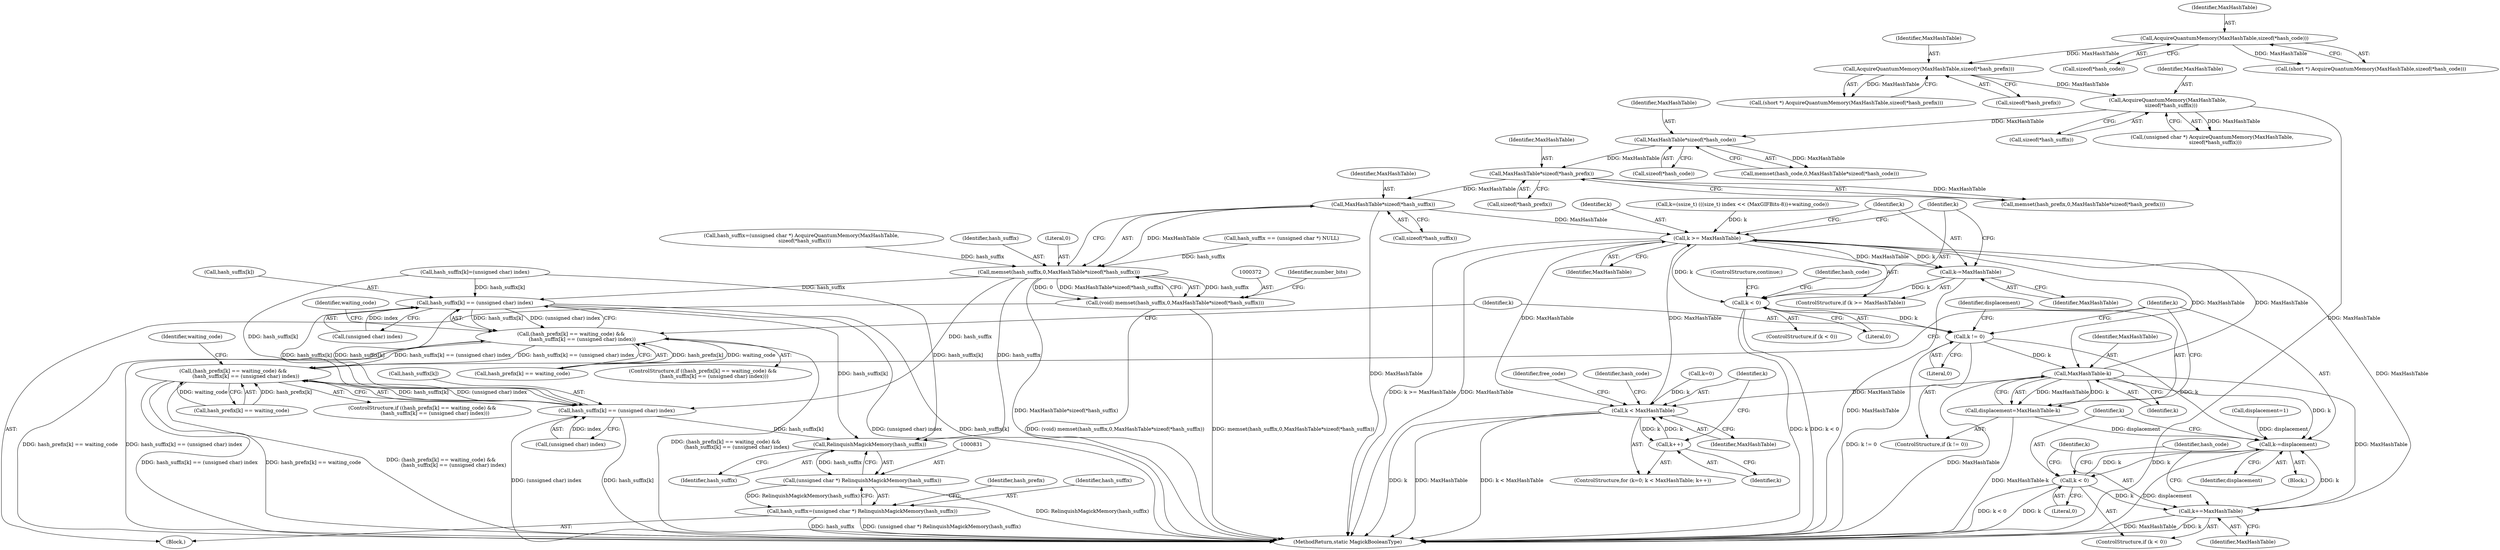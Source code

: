 digraph "0_ImageMagick6_61135001a625364e29bdce83832f043eebde7b5a_0@API" {
"1000376" [label="(Call,MaxHashTable*sizeof(*hash_suffix))"];
"1000366" [label="(Call,MaxHashTable*sizeof(*hash_prefix))"];
"1000356" [label="(Call,MaxHashTable*sizeof(*hash_code))"];
"1000261" [label="(Call,AcquireQuantumMemory(MaxHashTable,\n    sizeof(*hash_suffix)))"];
"1000252" [label="(Call,AcquireQuantumMemory(MaxHashTable,sizeof(*hash_prefix)))"];
"1000243" [label="(Call,AcquireQuantumMemory(MaxHashTable,sizeof(*hash_code)))"];
"1000373" [label="(Call,memset(hash_suffix,0,MaxHashTable*sizeof(*hash_suffix)))"];
"1000371" [label="(Call,(void) memset(hash_suffix,0,MaxHashTable*sizeof(*hash_suffix)))"];
"1000558" [label="(Call,hash_suffix[k] == (unsigned char) index)"];
"1000552" [label="(Call,(hash_prefix[k] == waiting_code) &&\n              (hash_suffix[k] == (unsigned char) index))"];
"1000601" [label="(Call,(hash_prefix[k] == waiting_code) &&\n                (hash_suffix[k] == (unsigned char) index))"];
"1000607" [label="(Call,hash_suffix[k] == (unsigned char) index)"];
"1000832" [label="(Call,RelinquishMagickMemory(hash_suffix))"];
"1000830" [label="(Call,(unsigned char *) RelinquishMagickMemory(hash_suffix))"];
"1000828" [label="(Call,hash_suffix=(unsigned char *) RelinquishMagickMemory(hash_suffix))"];
"1000533" [label="(Call,k >= MaxHashTable)"];
"1000536" [label="(Call,k-=MaxHashTable)"];
"1000540" [label="(Call,k < 0)"];
"1000573" [label="(Call,k != 0)"];
"1000578" [label="(Call,MaxHashTable-k)"];
"1000576" [label="(Call,displacement=MaxHashTable-k)"];
"1000583" [label="(Call,k-=displacement)"];
"1000587" [label="(Call,k < 0)"];
"1000590" [label="(Call,k+=MaxHashTable)"];
"1000662" [label="(Call,k < MaxHashTable)"];
"1000665" [label="(Call,k++)"];
"1000830" [label="(Call,(unsigned char *) RelinquishMagickMemory(hash_suffix))"];
"1000584" [label="(Identifier,k)"];
"1000253" [label="(Identifier,MaxHashTable)"];
"1000586" [label="(ControlStructure,if (k < 0))"];
"1000243" [label="(Call,AcquireQuantumMemory(MaxHashTable,sizeof(*hash_code)))"];
"1000585" [label="(Identifier,displacement)"];
"1000538" [label="(Identifier,MaxHashTable)"];
"1000608" [label="(Call,hash_suffix[k])"];
"1000533" [label="(Call,k >= MaxHashTable)"];
"1000358" [label="(Call,sizeof(*hash_code))"];
"1000578" [label="(Call,MaxHashTable-k)"];
"1000263" [label="(Call,sizeof(*hash_suffix))"];
"1000611" [label="(Call,(unsigned char) index)"];
"1000371" [label="(Call,(void) memset(hash_suffix,0,MaxHashTable*sizeof(*hash_suffix)))"];
"1000588" [label="(Identifier,k)"];
"1000378" [label="(Call,sizeof(*hash_suffix))"];
"1000582" [label="(Block,)"];
"1000607" [label="(Call,hash_suffix[k] == (unsigned char) index)"];
"1000575" [label="(Literal,0)"];
"1000659" [label="(Call,k=0)"];
"1000551" [label="(ControlStructure,if ((hash_prefix[k] == waiting_code) &&\n              (hash_suffix[k] == (unsigned char) index)))"];
"1000285" [label="(Call,hash_suffix == (unsigned char *) NULL)"];
"1000664" [label="(Identifier,MaxHashTable)"];
"1000501" [label="(Call,displacement=1)"];
"1000257" [label="(Call,hash_suffix=(unsigned char *) AcquireQuantumMemory(MaxHashTable,\n    sizeof(*hash_suffix)))"];
"1000250" [label="(Call,(short *) AcquireQuantumMemory(MaxHashTable,sizeof(*hash_prefix)))"];
"1000590" [label="(Call,k+=MaxHashTable)"];
"1000567" [label="(Identifier,waiting_code)"];
"1000601" [label="(Call,(hash_prefix[k] == waiting_code) &&\n                (hash_suffix[k] == (unsigned char) index))"];
"1000357" [label="(Identifier,MaxHashTable)"];
"1000663" [label="(Identifier,k)"];
"1000534" [label="(Identifier,k)"];
"1000658" [label="(ControlStructure,for (k=0; k < MaxHashTable; k++))"];
"1000559" [label="(Call,hash_suffix[k])"];
"1000374" [label="(Identifier,hash_suffix)"];
"1000368" [label="(Call,sizeof(*hash_prefix))"];
"1000366" [label="(Call,MaxHashTable*sizeof(*hash_prefix))"];
"1000662" [label="(Call,k < MaxHashTable)"];
"1000589" [label="(Literal,0)"];
"1000536" [label="(Call,k-=MaxHashTable)"];
"1000382" [label="(Identifier,number_bits)"];
"1000376" [label="(Call,MaxHashTable*sizeof(*hash_suffix))"];
"1000547" [label="(Identifier,hash_code)"];
"1000259" [label="(Call,(unsigned char *) AcquireQuantumMemory(MaxHashTable,\n    sizeof(*hash_suffix)))"];
"1000673" [label="(Identifier,free_code)"];
"1000649" [label="(Call,hash_suffix[k]=(unsigned char) index)"];
"1000665" [label="(Call,k++)"];
"1000577" [label="(Identifier,displacement)"];
"1000353" [label="(Call,memset(hash_code,0,MaxHashTable*sizeof(*hash_code)))"];
"1000367" [label="(Identifier,MaxHashTable)"];
"1000572" [label="(ControlStructure,if (k != 0))"];
"1000669" [label="(Identifier,hash_code)"];
"1000552" [label="(Call,(hash_prefix[k] == waiting_code) &&\n              (hash_suffix[k] == (unsigned char) index))"];
"1000254" [label="(Call,sizeof(*hash_prefix))"];
"1000519" [label="(Call,k=(ssize_t) (((size_t) index << (MaxGIFBits-8))+waiting_code))"];
"1000835" [label="(Identifier,hash_prefix)"];
"1000537" [label="(Identifier,k)"];
"1000580" [label="(Identifier,k)"];
"1000244" [label="(Identifier,MaxHashTable)"];
"1000591" [label="(Identifier,k)"];
"1000558" [label="(Call,hash_suffix[k] == (unsigned char) index)"];
"1000616" [label="(Identifier,waiting_code)"];
"1000363" [label="(Call,memset(hash_prefix,0,MaxHashTable*sizeof(*hash_prefix)))"];
"1000540" [label="(Call,k < 0)"];
"1000576" [label="(Call,displacement=MaxHashTable-k)"];
"1000117" [label="(Block,)"];
"1000832" [label="(Call,RelinquishMagickMemory(hash_suffix))"];
"1000539" [label="(ControlStructure,if (k < 0))"];
"1000252" [label="(Call,AcquireQuantumMemory(MaxHashTable,sizeof(*hash_prefix)))"];
"1000373" [label="(Call,memset(hash_suffix,0,MaxHashTable*sizeof(*hash_suffix)))"];
"1000854" [label="(MethodReturn,static MagickBooleanType)"];
"1000592" [label="(Identifier,MaxHashTable)"];
"1000833" [label="(Identifier,hash_suffix)"];
"1000535" [label="(Identifier,MaxHashTable)"];
"1000377" [label="(Identifier,MaxHashTable)"];
"1000553" [label="(Call,hash_prefix[k] == waiting_code)"];
"1000543" [label="(ControlStructure,continue;)"];
"1000573" [label="(Call,k != 0)"];
"1000596" [label="(Identifier,hash_code)"];
"1000562" [label="(Call,(unsigned char) index)"];
"1000245" [label="(Call,sizeof(*hash_code))"];
"1000532" [label="(ControlStructure,if (k >= MaxHashTable))"];
"1000356" [label="(Call,MaxHashTable*sizeof(*hash_code))"];
"1000829" [label="(Identifier,hash_suffix)"];
"1000262" [label="(Identifier,MaxHashTable)"];
"1000541" [label="(Identifier,k)"];
"1000583" [label="(Call,k-=displacement)"];
"1000602" [label="(Call,hash_prefix[k] == waiting_code)"];
"1000241" [label="(Call,(short *) AcquireQuantumMemory(MaxHashTable,sizeof(*hash_code)))"];
"1000574" [label="(Identifier,k)"];
"1000542" [label="(Literal,0)"];
"1000587" [label="(Call,k < 0)"];
"1000579" [label="(Identifier,MaxHashTable)"];
"1000828" [label="(Call,hash_suffix=(unsigned char *) RelinquishMagickMemory(hash_suffix))"];
"1000375" [label="(Literal,0)"];
"1000261" [label="(Call,AcquireQuantumMemory(MaxHashTable,\n    sizeof(*hash_suffix)))"];
"1000666" [label="(Identifier,k)"];
"1000600" [label="(ControlStructure,if ((hash_prefix[k] == waiting_code) &&\n                (hash_suffix[k] == (unsigned char) index)))"];
"1000376" -> "1000373"  [label="AST: "];
"1000376" -> "1000378"  [label="CFG: "];
"1000377" -> "1000376"  [label="AST: "];
"1000378" -> "1000376"  [label="AST: "];
"1000373" -> "1000376"  [label="CFG: "];
"1000376" -> "1000854"  [label="DDG: MaxHashTable"];
"1000376" -> "1000373"  [label="DDG: MaxHashTable"];
"1000366" -> "1000376"  [label="DDG: MaxHashTable"];
"1000376" -> "1000533"  [label="DDG: MaxHashTable"];
"1000366" -> "1000363"  [label="AST: "];
"1000366" -> "1000368"  [label="CFG: "];
"1000367" -> "1000366"  [label="AST: "];
"1000368" -> "1000366"  [label="AST: "];
"1000363" -> "1000366"  [label="CFG: "];
"1000366" -> "1000363"  [label="DDG: MaxHashTable"];
"1000356" -> "1000366"  [label="DDG: MaxHashTable"];
"1000356" -> "1000353"  [label="AST: "];
"1000356" -> "1000358"  [label="CFG: "];
"1000357" -> "1000356"  [label="AST: "];
"1000358" -> "1000356"  [label="AST: "];
"1000353" -> "1000356"  [label="CFG: "];
"1000356" -> "1000353"  [label="DDG: MaxHashTable"];
"1000261" -> "1000356"  [label="DDG: MaxHashTable"];
"1000261" -> "1000259"  [label="AST: "];
"1000261" -> "1000263"  [label="CFG: "];
"1000262" -> "1000261"  [label="AST: "];
"1000263" -> "1000261"  [label="AST: "];
"1000259" -> "1000261"  [label="CFG: "];
"1000261" -> "1000854"  [label="DDG: MaxHashTable"];
"1000261" -> "1000259"  [label="DDG: MaxHashTable"];
"1000252" -> "1000261"  [label="DDG: MaxHashTable"];
"1000252" -> "1000250"  [label="AST: "];
"1000252" -> "1000254"  [label="CFG: "];
"1000253" -> "1000252"  [label="AST: "];
"1000254" -> "1000252"  [label="AST: "];
"1000250" -> "1000252"  [label="CFG: "];
"1000252" -> "1000250"  [label="DDG: MaxHashTable"];
"1000243" -> "1000252"  [label="DDG: MaxHashTable"];
"1000243" -> "1000241"  [label="AST: "];
"1000243" -> "1000245"  [label="CFG: "];
"1000244" -> "1000243"  [label="AST: "];
"1000245" -> "1000243"  [label="AST: "];
"1000241" -> "1000243"  [label="CFG: "];
"1000243" -> "1000241"  [label="DDG: MaxHashTable"];
"1000373" -> "1000371"  [label="AST: "];
"1000374" -> "1000373"  [label="AST: "];
"1000375" -> "1000373"  [label="AST: "];
"1000371" -> "1000373"  [label="CFG: "];
"1000373" -> "1000854"  [label="DDG: MaxHashTable*sizeof(*hash_suffix)"];
"1000373" -> "1000371"  [label="DDG: hash_suffix"];
"1000373" -> "1000371"  [label="DDG: 0"];
"1000373" -> "1000371"  [label="DDG: MaxHashTable*sizeof(*hash_suffix)"];
"1000285" -> "1000373"  [label="DDG: hash_suffix"];
"1000257" -> "1000373"  [label="DDG: hash_suffix"];
"1000373" -> "1000558"  [label="DDG: hash_suffix"];
"1000373" -> "1000607"  [label="DDG: hash_suffix"];
"1000373" -> "1000832"  [label="DDG: hash_suffix"];
"1000371" -> "1000117"  [label="AST: "];
"1000372" -> "1000371"  [label="AST: "];
"1000382" -> "1000371"  [label="CFG: "];
"1000371" -> "1000854"  [label="DDG: memset(hash_suffix,0,MaxHashTable*sizeof(*hash_suffix))"];
"1000371" -> "1000854"  [label="DDG: (void) memset(hash_suffix,0,MaxHashTable*sizeof(*hash_suffix))"];
"1000558" -> "1000552"  [label="AST: "];
"1000558" -> "1000562"  [label="CFG: "];
"1000559" -> "1000558"  [label="AST: "];
"1000562" -> "1000558"  [label="AST: "];
"1000552" -> "1000558"  [label="CFG: "];
"1000558" -> "1000854"  [label="DDG: (unsigned char) index"];
"1000558" -> "1000854"  [label="DDG: hash_suffix[k]"];
"1000558" -> "1000552"  [label="DDG: hash_suffix[k]"];
"1000558" -> "1000552"  [label="DDG: (unsigned char) index"];
"1000649" -> "1000558"  [label="DDG: hash_suffix[k]"];
"1000607" -> "1000558"  [label="DDG: hash_suffix[k]"];
"1000562" -> "1000558"  [label="DDG: index"];
"1000558" -> "1000607"  [label="DDG: hash_suffix[k]"];
"1000558" -> "1000832"  [label="DDG: hash_suffix[k]"];
"1000552" -> "1000551"  [label="AST: "];
"1000552" -> "1000553"  [label="CFG: "];
"1000553" -> "1000552"  [label="AST: "];
"1000567" -> "1000552"  [label="CFG: "];
"1000574" -> "1000552"  [label="CFG: "];
"1000552" -> "1000854"  [label="DDG: hash_prefix[k] == waiting_code"];
"1000552" -> "1000854"  [label="DDG: hash_suffix[k] == (unsigned char) index"];
"1000552" -> "1000854"  [label="DDG: (hash_prefix[k] == waiting_code) &&\n              (hash_suffix[k] == (unsigned char) index)"];
"1000553" -> "1000552"  [label="DDG: hash_prefix[k]"];
"1000553" -> "1000552"  [label="DDG: waiting_code"];
"1000601" -> "1000552"  [label="DDG: hash_suffix[k] == (unsigned char) index"];
"1000552" -> "1000601"  [label="DDG: hash_suffix[k] == (unsigned char) index"];
"1000601" -> "1000600"  [label="AST: "];
"1000601" -> "1000602"  [label="CFG: "];
"1000601" -> "1000607"  [label="CFG: "];
"1000602" -> "1000601"  [label="AST: "];
"1000607" -> "1000601"  [label="AST: "];
"1000584" -> "1000601"  [label="CFG: "];
"1000616" -> "1000601"  [label="CFG: "];
"1000601" -> "1000854"  [label="DDG: hash_suffix[k] == (unsigned char) index"];
"1000601" -> "1000854"  [label="DDG: hash_prefix[k] == waiting_code"];
"1000601" -> "1000854"  [label="DDG: (hash_prefix[k] == waiting_code) &&\n                (hash_suffix[k] == (unsigned char) index)"];
"1000602" -> "1000601"  [label="DDG: hash_prefix[k]"];
"1000602" -> "1000601"  [label="DDG: waiting_code"];
"1000607" -> "1000601"  [label="DDG: hash_suffix[k]"];
"1000607" -> "1000601"  [label="DDG: (unsigned char) index"];
"1000607" -> "1000611"  [label="CFG: "];
"1000608" -> "1000607"  [label="AST: "];
"1000611" -> "1000607"  [label="AST: "];
"1000607" -> "1000854"  [label="DDG: hash_suffix[k]"];
"1000607" -> "1000854"  [label="DDG: (unsigned char) index"];
"1000649" -> "1000607"  [label="DDG: hash_suffix[k]"];
"1000611" -> "1000607"  [label="DDG: index"];
"1000607" -> "1000832"  [label="DDG: hash_suffix[k]"];
"1000832" -> "1000830"  [label="AST: "];
"1000832" -> "1000833"  [label="CFG: "];
"1000833" -> "1000832"  [label="AST: "];
"1000830" -> "1000832"  [label="CFG: "];
"1000832" -> "1000830"  [label="DDG: hash_suffix"];
"1000649" -> "1000832"  [label="DDG: hash_suffix[k]"];
"1000830" -> "1000828"  [label="AST: "];
"1000831" -> "1000830"  [label="AST: "];
"1000828" -> "1000830"  [label="CFG: "];
"1000830" -> "1000854"  [label="DDG: RelinquishMagickMemory(hash_suffix)"];
"1000830" -> "1000828"  [label="DDG: RelinquishMagickMemory(hash_suffix)"];
"1000828" -> "1000117"  [label="AST: "];
"1000829" -> "1000828"  [label="AST: "];
"1000835" -> "1000828"  [label="CFG: "];
"1000828" -> "1000854"  [label="DDG: hash_suffix"];
"1000828" -> "1000854"  [label="DDG: (unsigned char *) RelinquishMagickMemory(hash_suffix)"];
"1000533" -> "1000532"  [label="AST: "];
"1000533" -> "1000535"  [label="CFG: "];
"1000534" -> "1000533"  [label="AST: "];
"1000535" -> "1000533"  [label="AST: "];
"1000537" -> "1000533"  [label="CFG: "];
"1000541" -> "1000533"  [label="CFG: "];
"1000533" -> "1000854"  [label="DDG: k >= MaxHashTable"];
"1000533" -> "1000854"  [label="DDG: MaxHashTable"];
"1000519" -> "1000533"  [label="DDG: k"];
"1000578" -> "1000533"  [label="DDG: MaxHashTable"];
"1000662" -> "1000533"  [label="DDG: MaxHashTable"];
"1000533" -> "1000536"  [label="DDG: MaxHashTable"];
"1000533" -> "1000536"  [label="DDG: k"];
"1000533" -> "1000540"  [label="DDG: k"];
"1000533" -> "1000578"  [label="DDG: MaxHashTable"];
"1000533" -> "1000590"  [label="DDG: MaxHashTable"];
"1000533" -> "1000662"  [label="DDG: MaxHashTable"];
"1000536" -> "1000532"  [label="AST: "];
"1000536" -> "1000538"  [label="CFG: "];
"1000537" -> "1000536"  [label="AST: "];
"1000538" -> "1000536"  [label="AST: "];
"1000541" -> "1000536"  [label="CFG: "];
"1000536" -> "1000854"  [label="DDG: MaxHashTable"];
"1000536" -> "1000540"  [label="DDG: k"];
"1000540" -> "1000539"  [label="AST: "];
"1000540" -> "1000542"  [label="CFG: "];
"1000541" -> "1000540"  [label="AST: "];
"1000542" -> "1000540"  [label="AST: "];
"1000543" -> "1000540"  [label="CFG: "];
"1000547" -> "1000540"  [label="CFG: "];
"1000540" -> "1000854"  [label="DDG: k < 0"];
"1000540" -> "1000854"  [label="DDG: k"];
"1000540" -> "1000573"  [label="DDG: k"];
"1000573" -> "1000572"  [label="AST: "];
"1000573" -> "1000575"  [label="CFG: "];
"1000574" -> "1000573"  [label="AST: "];
"1000575" -> "1000573"  [label="AST: "];
"1000577" -> "1000573"  [label="CFG: "];
"1000584" -> "1000573"  [label="CFG: "];
"1000573" -> "1000854"  [label="DDG: k != 0"];
"1000573" -> "1000578"  [label="DDG: k"];
"1000573" -> "1000583"  [label="DDG: k"];
"1000578" -> "1000576"  [label="AST: "];
"1000578" -> "1000580"  [label="CFG: "];
"1000579" -> "1000578"  [label="AST: "];
"1000580" -> "1000578"  [label="AST: "];
"1000576" -> "1000578"  [label="CFG: "];
"1000578" -> "1000854"  [label="DDG: MaxHashTable"];
"1000578" -> "1000576"  [label="DDG: MaxHashTable"];
"1000578" -> "1000576"  [label="DDG: k"];
"1000578" -> "1000583"  [label="DDG: k"];
"1000578" -> "1000590"  [label="DDG: MaxHashTable"];
"1000578" -> "1000662"  [label="DDG: MaxHashTable"];
"1000576" -> "1000572"  [label="AST: "];
"1000577" -> "1000576"  [label="AST: "];
"1000584" -> "1000576"  [label="CFG: "];
"1000576" -> "1000854"  [label="DDG: MaxHashTable-k"];
"1000576" -> "1000583"  [label="DDG: displacement"];
"1000583" -> "1000582"  [label="AST: "];
"1000583" -> "1000585"  [label="CFG: "];
"1000584" -> "1000583"  [label="AST: "];
"1000585" -> "1000583"  [label="AST: "];
"1000588" -> "1000583"  [label="CFG: "];
"1000583" -> "1000854"  [label="DDG: displacement"];
"1000501" -> "1000583"  [label="DDG: displacement"];
"1000587" -> "1000583"  [label="DDG: k"];
"1000590" -> "1000583"  [label="DDG: k"];
"1000583" -> "1000587"  [label="DDG: k"];
"1000587" -> "1000586"  [label="AST: "];
"1000587" -> "1000589"  [label="CFG: "];
"1000588" -> "1000587"  [label="AST: "];
"1000589" -> "1000587"  [label="AST: "];
"1000591" -> "1000587"  [label="CFG: "];
"1000596" -> "1000587"  [label="CFG: "];
"1000587" -> "1000854"  [label="DDG: k"];
"1000587" -> "1000854"  [label="DDG: k < 0"];
"1000587" -> "1000590"  [label="DDG: k"];
"1000590" -> "1000586"  [label="AST: "];
"1000590" -> "1000592"  [label="CFG: "];
"1000591" -> "1000590"  [label="AST: "];
"1000592" -> "1000590"  [label="AST: "];
"1000596" -> "1000590"  [label="CFG: "];
"1000590" -> "1000854"  [label="DDG: MaxHashTable"];
"1000590" -> "1000854"  [label="DDG: k"];
"1000662" -> "1000658"  [label="AST: "];
"1000662" -> "1000664"  [label="CFG: "];
"1000663" -> "1000662"  [label="AST: "];
"1000664" -> "1000662"  [label="AST: "];
"1000669" -> "1000662"  [label="CFG: "];
"1000673" -> "1000662"  [label="CFG: "];
"1000662" -> "1000854"  [label="DDG: k"];
"1000662" -> "1000854"  [label="DDG: MaxHashTable"];
"1000662" -> "1000854"  [label="DDG: k < MaxHashTable"];
"1000659" -> "1000662"  [label="DDG: k"];
"1000665" -> "1000662"  [label="DDG: k"];
"1000662" -> "1000665"  [label="DDG: k"];
"1000665" -> "1000658"  [label="AST: "];
"1000665" -> "1000666"  [label="CFG: "];
"1000666" -> "1000665"  [label="AST: "];
"1000663" -> "1000665"  [label="CFG: "];
}
